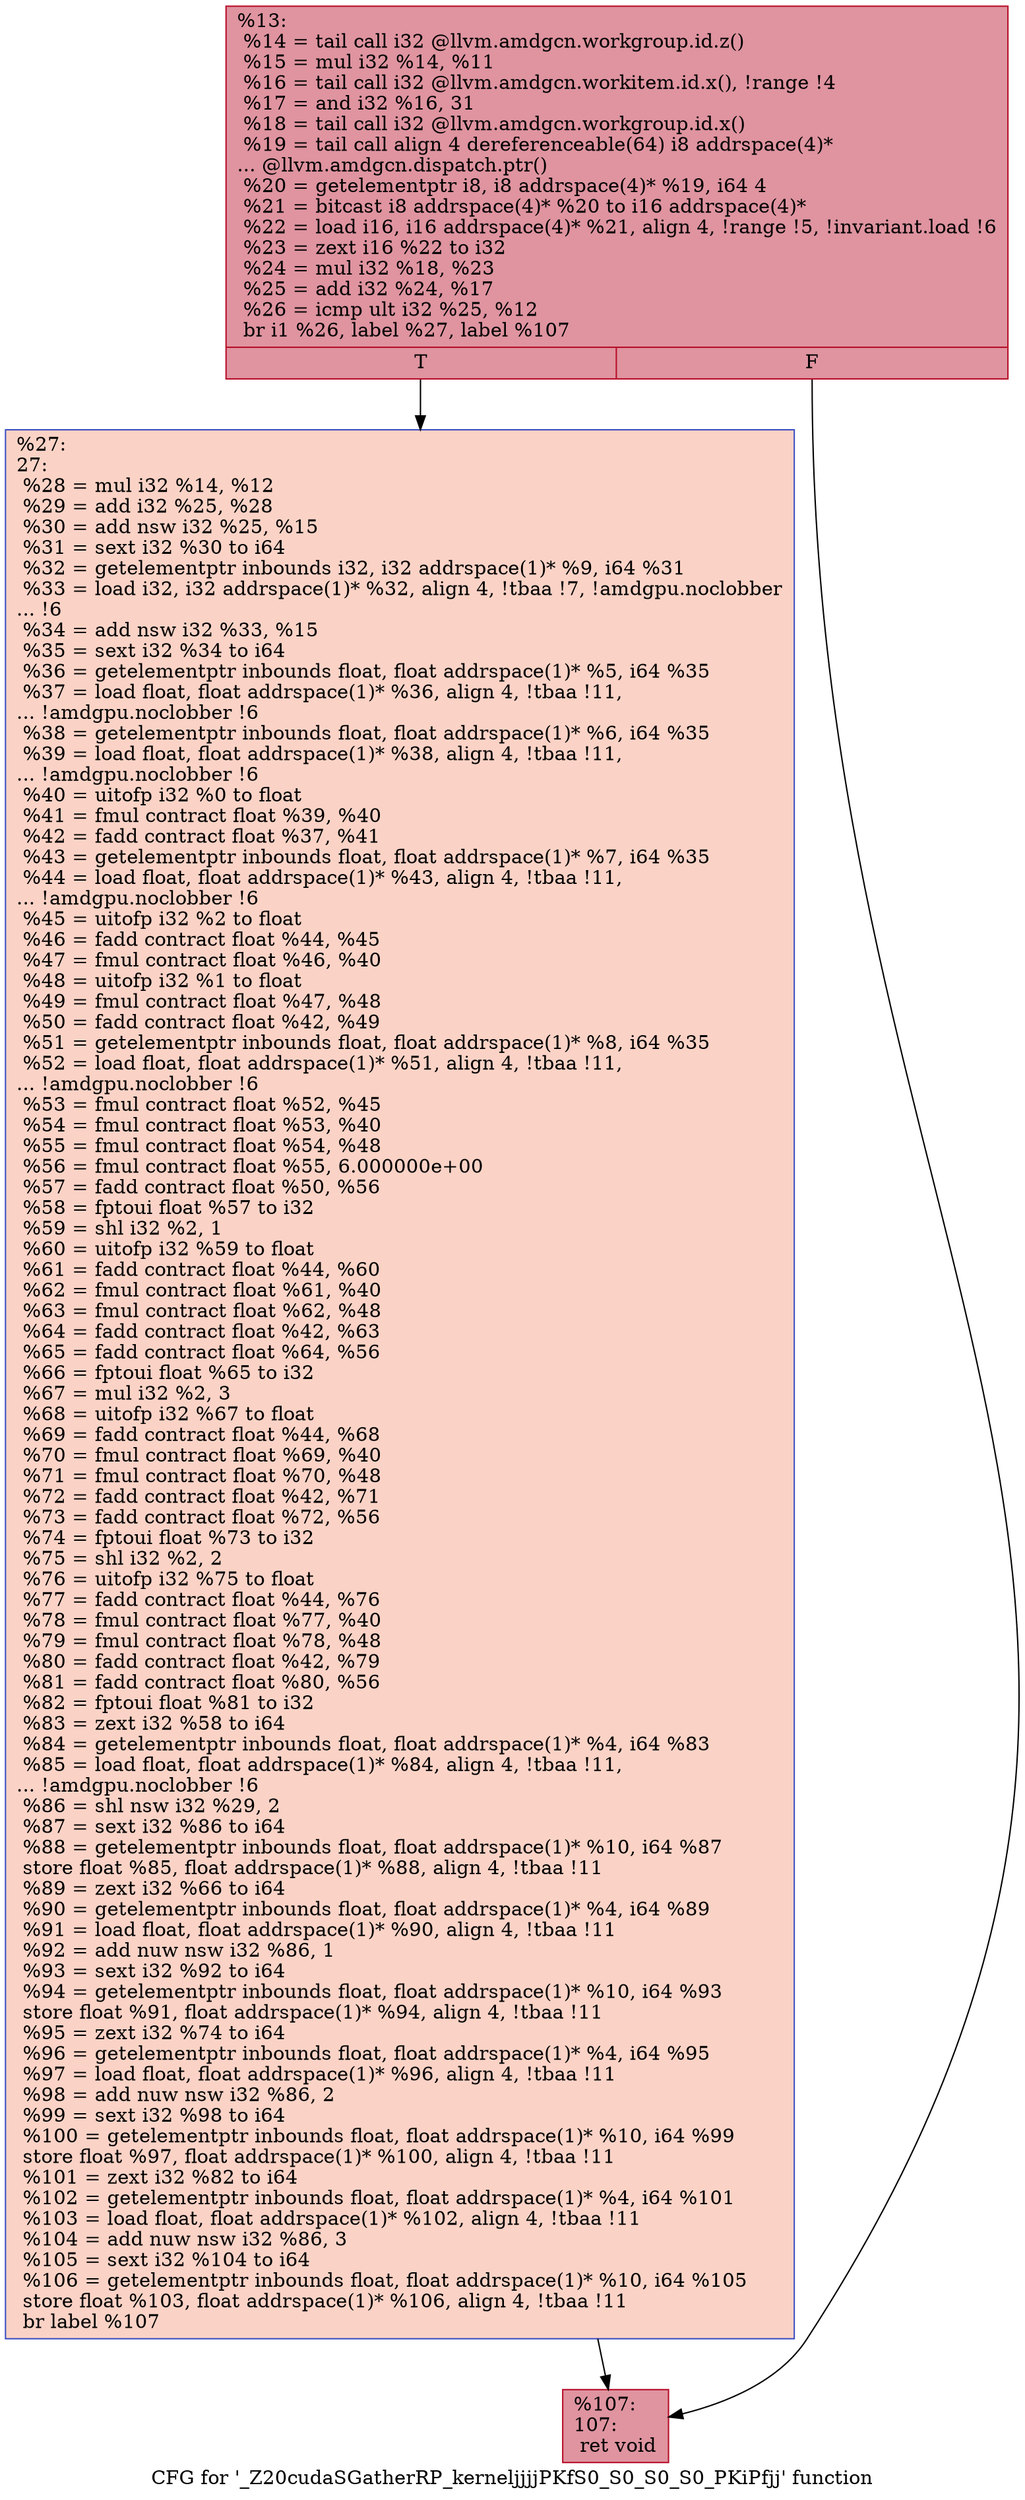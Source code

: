 digraph "CFG for '_Z20cudaSGatherRP_kerneljjjjPKfS0_S0_S0_S0_PKiPfjj' function" {
	label="CFG for '_Z20cudaSGatherRP_kerneljjjjPKfS0_S0_S0_S0_PKiPfjj' function";

	Node0x5cd0590 [shape=record,color="#b70d28ff", style=filled, fillcolor="#b70d2870",label="{%13:\l  %14 = tail call i32 @llvm.amdgcn.workgroup.id.z()\l  %15 = mul i32 %14, %11\l  %16 = tail call i32 @llvm.amdgcn.workitem.id.x(), !range !4\l  %17 = and i32 %16, 31\l  %18 = tail call i32 @llvm.amdgcn.workgroup.id.x()\l  %19 = tail call align 4 dereferenceable(64) i8 addrspace(4)*\l... @llvm.amdgcn.dispatch.ptr()\l  %20 = getelementptr i8, i8 addrspace(4)* %19, i64 4\l  %21 = bitcast i8 addrspace(4)* %20 to i16 addrspace(4)*\l  %22 = load i16, i16 addrspace(4)* %21, align 4, !range !5, !invariant.load !6\l  %23 = zext i16 %22 to i32\l  %24 = mul i32 %18, %23\l  %25 = add i32 %24, %17\l  %26 = icmp ult i32 %25, %12\l  br i1 %26, label %27, label %107\l|{<s0>T|<s1>F}}"];
	Node0x5cd0590:s0 -> Node0x5cd3470;
	Node0x5cd0590:s1 -> Node0x5cd3500;
	Node0x5cd3470 [shape=record,color="#3d50c3ff", style=filled, fillcolor="#f59c7d70",label="{%27:\l27:                                               \l  %28 = mul i32 %14, %12\l  %29 = add i32 %25, %28\l  %30 = add nsw i32 %25, %15\l  %31 = sext i32 %30 to i64\l  %32 = getelementptr inbounds i32, i32 addrspace(1)* %9, i64 %31\l  %33 = load i32, i32 addrspace(1)* %32, align 4, !tbaa !7, !amdgpu.noclobber\l... !6\l  %34 = add nsw i32 %33, %15\l  %35 = sext i32 %34 to i64\l  %36 = getelementptr inbounds float, float addrspace(1)* %5, i64 %35\l  %37 = load float, float addrspace(1)* %36, align 4, !tbaa !11,\l... !amdgpu.noclobber !6\l  %38 = getelementptr inbounds float, float addrspace(1)* %6, i64 %35\l  %39 = load float, float addrspace(1)* %38, align 4, !tbaa !11,\l... !amdgpu.noclobber !6\l  %40 = uitofp i32 %0 to float\l  %41 = fmul contract float %39, %40\l  %42 = fadd contract float %37, %41\l  %43 = getelementptr inbounds float, float addrspace(1)* %7, i64 %35\l  %44 = load float, float addrspace(1)* %43, align 4, !tbaa !11,\l... !amdgpu.noclobber !6\l  %45 = uitofp i32 %2 to float\l  %46 = fadd contract float %44, %45\l  %47 = fmul contract float %46, %40\l  %48 = uitofp i32 %1 to float\l  %49 = fmul contract float %47, %48\l  %50 = fadd contract float %42, %49\l  %51 = getelementptr inbounds float, float addrspace(1)* %8, i64 %35\l  %52 = load float, float addrspace(1)* %51, align 4, !tbaa !11,\l... !amdgpu.noclobber !6\l  %53 = fmul contract float %52, %45\l  %54 = fmul contract float %53, %40\l  %55 = fmul contract float %54, %48\l  %56 = fmul contract float %55, 6.000000e+00\l  %57 = fadd contract float %50, %56\l  %58 = fptoui float %57 to i32\l  %59 = shl i32 %2, 1\l  %60 = uitofp i32 %59 to float\l  %61 = fadd contract float %44, %60\l  %62 = fmul contract float %61, %40\l  %63 = fmul contract float %62, %48\l  %64 = fadd contract float %42, %63\l  %65 = fadd contract float %64, %56\l  %66 = fptoui float %65 to i32\l  %67 = mul i32 %2, 3\l  %68 = uitofp i32 %67 to float\l  %69 = fadd contract float %44, %68\l  %70 = fmul contract float %69, %40\l  %71 = fmul contract float %70, %48\l  %72 = fadd contract float %42, %71\l  %73 = fadd contract float %72, %56\l  %74 = fptoui float %73 to i32\l  %75 = shl i32 %2, 2\l  %76 = uitofp i32 %75 to float\l  %77 = fadd contract float %44, %76\l  %78 = fmul contract float %77, %40\l  %79 = fmul contract float %78, %48\l  %80 = fadd contract float %42, %79\l  %81 = fadd contract float %80, %56\l  %82 = fptoui float %81 to i32\l  %83 = zext i32 %58 to i64\l  %84 = getelementptr inbounds float, float addrspace(1)* %4, i64 %83\l  %85 = load float, float addrspace(1)* %84, align 4, !tbaa !11,\l... !amdgpu.noclobber !6\l  %86 = shl nsw i32 %29, 2\l  %87 = sext i32 %86 to i64\l  %88 = getelementptr inbounds float, float addrspace(1)* %10, i64 %87\l  store float %85, float addrspace(1)* %88, align 4, !tbaa !11\l  %89 = zext i32 %66 to i64\l  %90 = getelementptr inbounds float, float addrspace(1)* %4, i64 %89\l  %91 = load float, float addrspace(1)* %90, align 4, !tbaa !11\l  %92 = add nuw nsw i32 %86, 1\l  %93 = sext i32 %92 to i64\l  %94 = getelementptr inbounds float, float addrspace(1)* %10, i64 %93\l  store float %91, float addrspace(1)* %94, align 4, !tbaa !11\l  %95 = zext i32 %74 to i64\l  %96 = getelementptr inbounds float, float addrspace(1)* %4, i64 %95\l  %97 = load float, float addrspace(1)* %96, align 4, !tbaa !11\l  %98 = add nuw nsw i32 %86, 2\l  %99 = sext i32 %98 to i64\l  %100 = getelementptr inbounds float, float addrspace(1)* %10, i64 %99\l  store float %97, float addrspace(1)* %100, align 4, !tbaa !11\l  %101 = zext i32 %82 to i64\l  %102 = getelementptr inbounds float, float addrspace(1)* %4, i64 %101\l  %103 = load float, float addrspace(1)* %102, align 4, !tbaa !11\l  %104 = add nuw nsw i32 %86, 3\l  %105 = sext i32 %104 to i64\l  %106 = getelementptr inbounds float, float addrspace(1)* %10, i64 %105\l  store float %103, float addrspace(1)* %106, align 4, !tbaa !11\l  br label %107\l}"];
	Node0x5cd3470 -> Node0x5cd3500;
	Node0x5cd3500 [shape=record,color="#b70d28ff", style=filled, fillcolor="#b70d2870",label="{%107:\l107:                                              \l  ret void\l}"];
}
